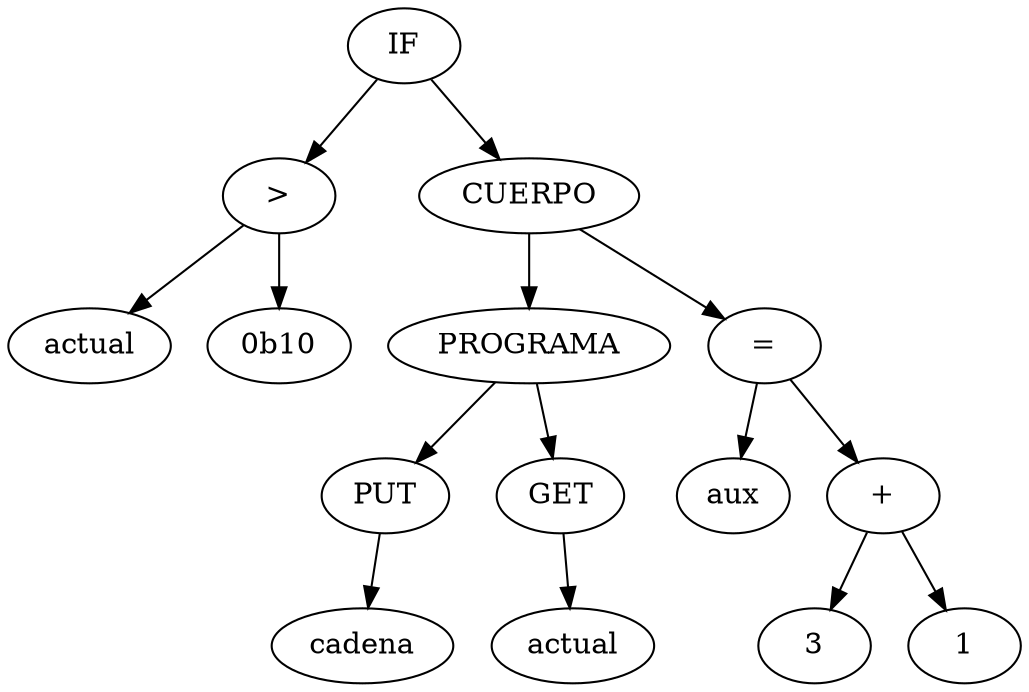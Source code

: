 digraph tree {
 1 [label="IF"];
 1 -> 2;
 2 [label=">"];
 2 -> 4;
 4 [label="actual"];
 2 -> 5;
 5 [label="0b10"];
 1 -> 3;
 3 [label="CUERPO"];
 3 -> 6;
 6 [label="PROGRAMA"];
 6 -> 12;
 12 [label="PUT"];
 12 -> 24;
 24 [label="cadena"];
 6 -> 13;
 13 [label="GET"];
 13 -> 26;
 26 [label="actual"];
 3 -> 7;
 7 [label="="];
 7 -> 14;
 14 [label="aux"];
 7 -> 15;
 15 [label="+"];
 15 -> 30;
 30 [label="3"];
 15 -> 31;
 31 [label="1"];
}
